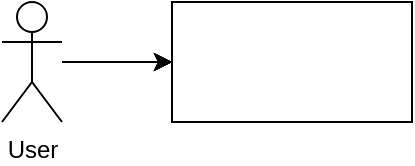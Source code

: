 <mxfile version="21.6.6" type="github">
  <diagram name="Seite-1" id="TI220dw4piWWcn35D1VF">
    <mxGraphModel dx="1434" dy="796" grid="1" gridSize="10" guides="1" tooltips="1" connect="1" arrows="1" fold="1" page="1" pageScale="1" pageWidth="827" pageHeight="1169" math="0" shadow="0">
      <root>
        <mxCell id="0" />
        <mxCell id="1" parent="0" />
        <mxCell id="VVtHsUG8kDtVfbf5kp9U-1" value="" style="rounded=0;whiteSpace=wrap;html=1;" vertex="1" parent="1">
          <mxGeometry x="245" y="280" width="120" height="60" as="geometry" />
        </mxCell>
        <mxCell id="VVtHsUG8kDtVfbf5kp9U-3" value="" style="edgeStyle=orthogonalEdgeStyle;rounded=0;orthogonalLoop=1;jettySize=auto;html=1;" edge="1" parent="1" source="VVtHsUG8kDtVfbf5kp9U-2" target="VVtHsUG8kDtVfbf5kp9U-1">
          <mxGeometry relative="1" as="geometry" />
        </mxCell>
        <mxCell id="VVtHsUG8kDtVfbf5kp9U-4" value="" style="edgeStyle=orthogonalEdgeStyle;rounded=0;orthogonalLoop=1;jettySize=auto;html=1;" edge="1" parent="1" source="VVtHsUG8kDtVfbf5kp9U-2" target="VVtHsUG8kDtVfbf5kp9U-1">
          <mxGeometry relative="1" as="geometry" />
        </mxCell>
        <mxCell id="VVtHsUG8kDtVfbf5kp9U-5" value="" style="edgeStyle=orthogonalEdgeStyle;rounded=0;orthogonalLoop=1;jettySize=auto;html=1;" edge="1" parent="1" source="VVtHsUG8kDtVfbf5kp9U-2" target="VVtHsUG8kDtVfbf5kp9U-1">
          <mxGeometry relative="1" as="geometry" />
        </mxCell>
        <mxCell id="VVtHsUG8kDtVfbf5kp9U-6" value="" style="edgeStyle=orthogonalEdgeStyle;rounded=0;orthogonalLoop=1;jettySize=auto;html=1;" edge="1" parent="1" source="VVtHsUG8kDtVfbf5kp9U-2" target="VVtHsUG8kDtVfbf5kp9U-1">
          <mxGeometry relative="1" as="geometry" />
        </mxCell>
        <mxCell id="VVtHsUG8kDtVfbf5kp9U-2" value="User" style="shape=umlActor;verticalLabelPosition=bottom;verticalAlign=top;html=1;outlineConnect=0;" vertex="1" parent="1">
          <mxGeometry x="160" y="280" width="30" height="60" as="geometry" />
        </mxCell>
      </root>
    </mxGraphModel>
  </diagram>
</mxfile>
